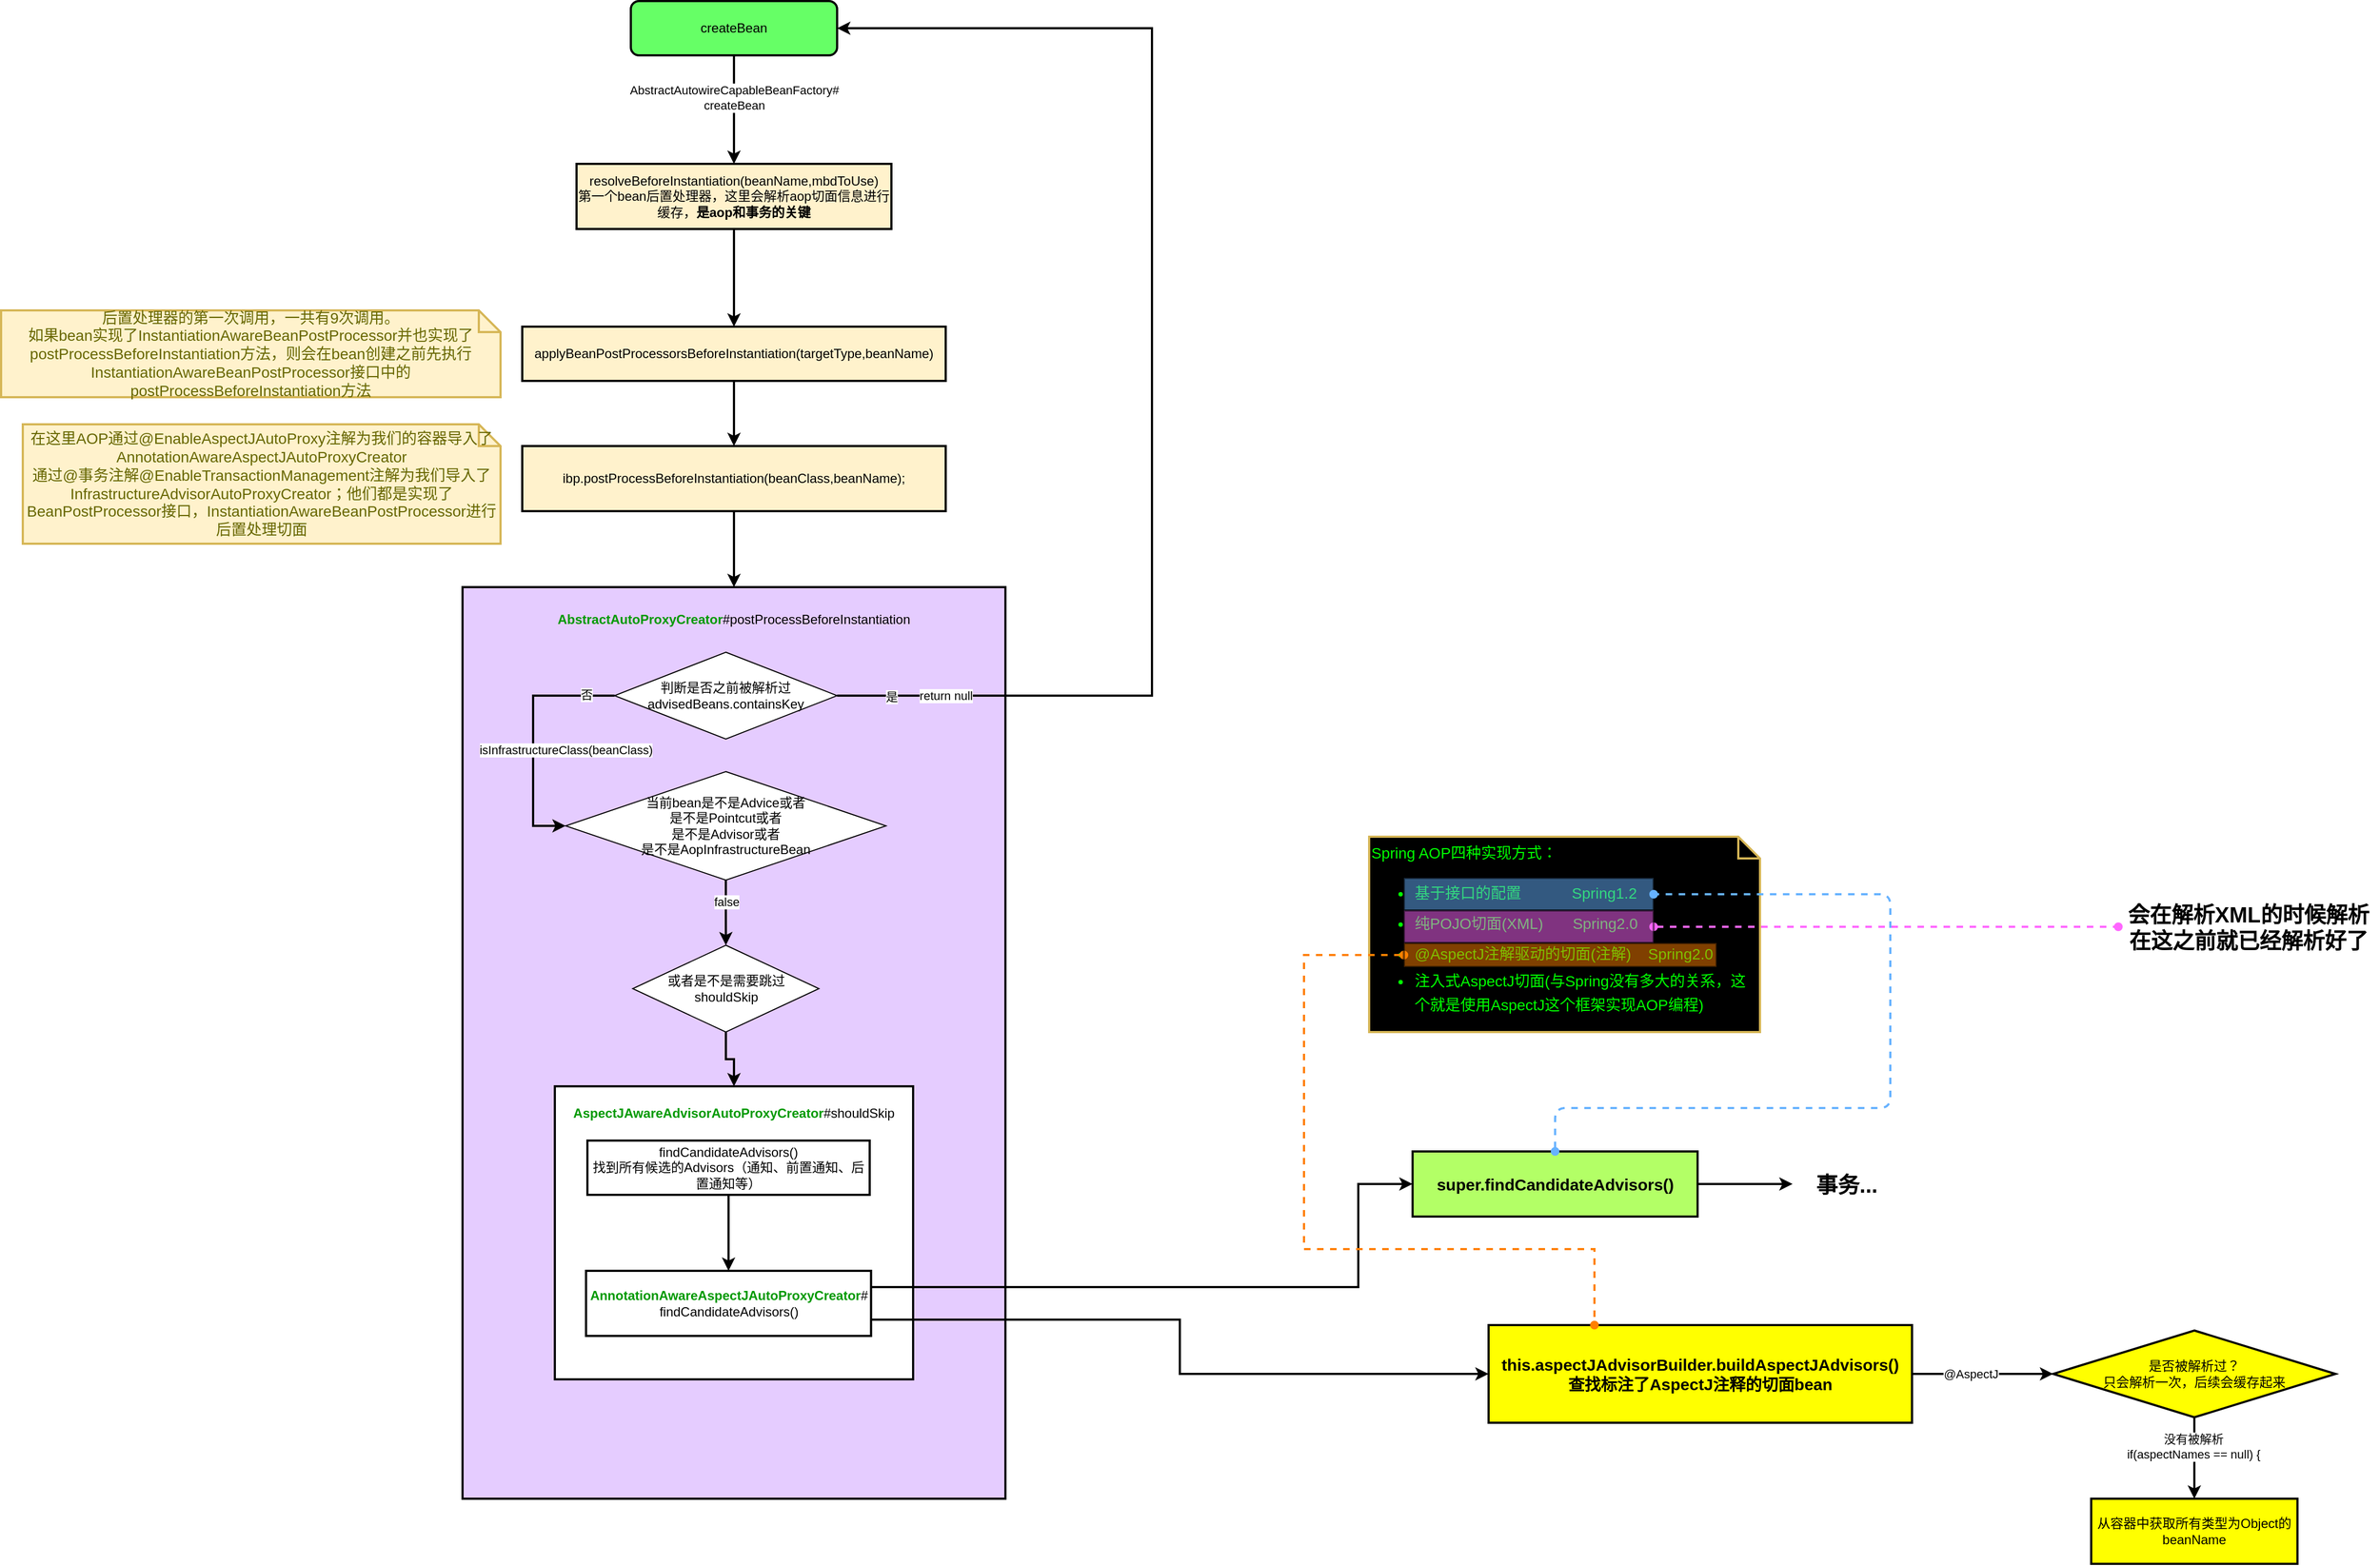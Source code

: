 <mxfile version="15.0.3" type="github" pages="2">
  <diagram id="2z5CUgGZHuWxxsyof4mT" name="第 1 页">
    <mxGraphModel dx="2092" dy="634" grid="1" gridSize="10" guides="1" tooltips="1" connect="1" arrows="1" fold="1" page="1" pageScale="1" pageWidth="827" pageHeight="1169" math="0" shadow="0">
      <root>
        <mxCell id="0" />
        <mxCell id="1" parent="0" />
        <mxCell id="qLPg8TqJx2OJkzEQIvHe-3" value="" style="edgeStyle=orthogonalEdgeStyle;rounded=0;orthogonalLoop=1;jettySize=auto;html=1;strokeWidth=2;entryX=0.5;entryY=0;entryDx=0;entryDy=0;" parent="1" source="qLPg8TqJx2OJkzEQIvHe-1" target="qLPg8TqJx2OJkzEQIvHe-4" edge="1">
          <mxGeometry relative="1" as="geometry">
            <mxPoint x="115" y="200" as="targetPoint" />
          </mxGeometry>
        </mxCell>
        <mxCell id="qLPg8TqJx2OJkzEQIvHe-5" value="AbstractAutowireCapableBeanFactory#&lt;br&gt;createBean" style="edgeLabel;html=1;align=center;verticalAlign=middle;resizable=0;points=[];" parent="qLPg8TqJx2OJkzEQIvHe-3" vertex="1" connectable="0">
          <mxGeometry x="-0.22" relative="1" as="geometry">
            <mxPoint as="offset" />
          </mxGeometry>
        </mxCell>
        <mxCell id="qLPg8TqJx2OJkzEQIvHe-1" value="createBean" style="rounded=1;whiteSpace=wrap;html=1;fillColor=#66FF66;strokeWidth=2;" parent="1" vertex="1">
          <mxGeometry x="20" y="70" width="190" height="50" as="geometry" />
        </mxCell>
        <mxCell id="qLPg8TqJx2OJkzEQIvHe-7" value="" style="edgeStyle=orthogonalEdgeStyle;rounded=0;orthogonalLoop=1;jettySize=auto;html=1;strokeWidth=2;" parent="1" source="qLPg8TqJx2OJkzEQIvHe-4" target="qLPg8TqJx2OJkzEQIvHe-6" edge="1">
          <mxGeometry relative="1" as="geometry" />
        </mxCell>
        <mxCell id="qLPg8TqJx2OJkzEQIvHe-4" value="resolveBeforeInstantiation(beanName,mbdToUse)&lt;br&gt;第一个bean后置处理器，这里会解析aop切面信息进行缓存，&lt;b&gt;是aop和事务的关键&lt;/b&gt;" style="rounded=0;whiteSpace=wrap;html=1;strokeWidth=2;fillColor=#FFF2CC;" parent="1" vertex="1">
          <mxGeometry x="-30" y="220" width="290" height="60" as="geometry" />
        </mxCell>
        <mxCell id="qLPg8TqJx2OJkzEQIvHe-10" value="" style="edgeStyle=orthogonalEdgeStyle;rounded=0;orthogonalLoop=1;jettySize=auto;html=1;strokeWidth=2;" parent="1" source="qLPg8TqJx2OJkzEQIvHe-6" target="qLPg8TqJx2OJkzEQIvHe-9" edge="1">
          <mxGeometry relative="1" as="geometry" />
        </mxCell>
        <mxCell id="qLPg8TqJx2OJkzEQIvHe-6" value="applyBeanPostProcessorsBeforeInstantiation(targetType,beanName)" style="rounded=0;whiteSpace=wrap;html=1;strokeWidth=2;fillColor=#FFF2CC;" parent="1" vertex="1">
          <mxGeometry x="-80" y="370" width="390" height="50" as="geometry" />
        </mxCell>
        <mxCell id="qLPg8TqJx2OJkzEQIvHe-8" value="后置处理器的第一次调用，一共有9次调用。&lt;br&gt;如果bean实现了InstantiationAwareBeanPostProcessor并也实现了postProcessBeforeInstantiation方法，则会在bean创建之前先执行InstantiationAwareBeanPostProcessor接口中的postProcessBeforeInstantiation方法" style="shape=note;strokeWidth=2;fontSize=14;size=20;whiteSpace=wrap;html=1;fillColor=#fff2cc;strokeColor=#d6b656;fontColor=#666600;rounded=0;verticalAlign=middle;" parent="1" vertex="1">
          <mxGeometry x="-560" y="355" width="460" height="80" as="geometry" />
        </mxCell>
        <mxCell id="qLPg8TqJx2OJkzEQIvHe-13" value="" style="edgeStyle=orthogonalEdgeStyle;rounded=0;orthogonalLoop=1;jettySize=auto;html=1;strokeWidth=2;" parent="1" source="qLPg8TqJx2OJkzEQIvHe-9" target="qLPg8TqJx2OJkzEQIvHe-12" edge="1">
          <mxGeometry relative="1" as="geometry" />
        </mxCell>
        <mxCell id="qLPg8TqJx2OJkzEQIvHe-9" value="ibp.postProcessBeforeInstantiation(beanClass,beanName);" style="whiteSpace=wrap;html=1;rounded=0;strokeWidth=2;fillColor=#FFF2CC;" parent="1" vertex="1">
          <mxGeometry x="-80" y="480" width="390" height="60" as="geometry" />
        </mxCell>
        <mxCell id="qLPg8TqJx2OJkzEQIvHe-11" value="在这里AOP通过@EnableAspectJAutoProxy注解为我们的容器导入了AnnotationAwareAspectJAutoProxyCreator&lt;br&gt;通过@事务注解@EnableTransactionManagement注解为我们导入了InfrastructureAdvisorAutoProxyCreator；他们都是实现了BeanPostProcessor接口，InstantiationAwareBeanPostProcessor进行后置处理切面" style="shape=note;strokeWidth=2;fontSize=14;size=20;whiteSpace=wrap;html=1;fillColor=#fff2cc;strokeColor=#d6b656;fontColor=#666600;rounded=0;verticalAlign=middle;" parent="1" vertex="1">
          <mxGeometry x="-540" y="460" width="440" height="110" as="geometry" />
        </mxCell>
        <mxCell id="qLPg8TqJx2OJkzEQIvHe-12" value="" style="whiteSpace=wrap;html=1;rounded=0;strokeWidth=2;fillColor=#E5CCFF;" parent="1" vertex="1">
          <mxGeometry x="-135" y="610" width="500" height="840" as="geometry" />
        </mxCell>
        <mxCell id="iQeJDAp7LOMuk4Yl4cxe-1" value="&lt;b&gt;&lt;font color=&quot;#009900&quot;&gt;AbstractAutoProxyCreator&lt;/font&gt;&lt;/b&gt;#postProcessBeforeInstantiation" style="text;html=1;strokeColor=none;fillColor=none;align=center;verticalAlign=middle;whiteSpace=wrap;rounded=0;" parent="1" vertex="1">
          <mxGeometry x="-70" y="620" width="370" height="40" as="geometry" />
        </mxCell>
        <mxCell id="iQeJDAp7LOMuk4Yl4cxe-3" style="edgeStyle=orthogonalEdgeStyle;rounded=0;orthogonalLoop=1;jettySize=auto;html=1;exitX=1;exitY=0.5;exitDx=0;exitDy=0;entryX=1;entryY=0.5;entryDx=0;entryDy=0;strokeWidth=2;" parent="1" source="iQeJDAp7LOMuk4Yl4cxe-2" target="qLPg8TqJx2OJkzEQIvHe-1" edge="1">
          <mxGeometry relative="1" as="geometry">
            <Array as="points">
              <mxPoint x="500" y="710" />
              <mxPoint x="500" y="95" />
            </Array>
          </mxGeometry>
        </mxCell>
        <mxCell id="iQeJDAp7LOMuk4Yl4cxe-4" value="return null" style="edgeLabel;html=1;align=center;verticalAlign=middle;resizable=0;points=[];" parent="iQeJDAp7LOMuk4Yl4cxe-3" vertex="1" connectable="0">
          <mxGeometry x="-0.831" relative="1" as="geometry">
            <mxPoint x="-1" as="offset" />
          </mxGeometry>
        </mxCell>
        <mxCell id="iQeJDAp7LOMuk4Yl4cxe-5" value="是" style="edgeLabel;html=1;align=center;verticalAlign=middle;resizable=0;points=[];" parent="iQeJDAp7LOMuk4Yl4cxe-3" vertex="1" connectable="0">
          <mxGeometry x="-0.916" y="-1" relative="1" as="geometry">
            <mxPoint as="offset" />
          </mxGeometry>
        </mxCell>
        <mxCell id="iQeJDAp7LOMuk4Yl4cxe-8" style="edgeStyle=orthogonalEdgeStyle;rounded=0;orthogonalLoop=1;jettySize=auto;html=1;exitX=0;exitY=0.5;exitDx=0;exitDy=0;entryX=0;entryY=0.5;entryDx=0;entryDy=0;strokeWidth=2;" parent="1" source="iQeJDAp7LOMuk4Yl4cxe-2" target="iQeJDAp7LOMuk4Yl4cxe-6" edge="1">
          <mxGeometry relative="1" as="geometry">
            <Array as="points">
              <mxPoint x="-70" y="710" />
              <mxPoint x="-70" y="830" />
            </Array>
          </mxGeometry>
        </mxCell>
        <mxCell id="iQeJDAp7LOMuk4Yl4cxe-9" value="否" style="edgeLabel;html=1;align=center;verticalAlign=middle;resizable=0;points=[];" parent="iQeJDAp7LOMuk4Yl4cxe-8" vertex="1" connectable="0">
          <mxGeometry x="-0.769" y="-1" relative="1" as="geometry">
            <mxPoint as="offset" />
          </mxGeometry>
        </mxCell>
        <mxCell id="iQeJDAp7LOMuk4Yl4cxe-10" value="isInfrastructureClass(beanClass)" style="edgeLabel;html=1;align=center;verticalAlign=middle;resizable=0;points=[];" parent="iQeJDAp7LOMuk4Yl4cxe-8" vertex="1" connectable="0">
          <mxGeometry x="0.084" y="-2" relative="1" as="geometry">
            <mxPoint x="32" y="3" as="offset" />
          </mxGeometry>
        </mxCell>
        <mxCell id="iQeJDAp7LOMuk4Yl4cxe-2" value="判断是否之前被解析过&lt;br&gt;advisedBeans.containsKey" style="rhombus;whiteSpace=wrap;html=1;" parent="1" vertex="1">
          <mxGeometry x="5" y="670" width="205" height="80" as="geometry" />
        </mxCell>
        <mxCell id="iQeJDAp7LOMuk4Yl4cxe-12" value="" style="edgeStyle=orthogonalEdgeStyle;rounded=0;orthogonalLoop=1;jettySize=auto;html=1;strokeWidth=2;" parent="1" source="iQeJDAp7LOMuk4Yl4cxe-6" target="iQeJDAp7LOMuk4Yl4cxe-7" edge="1">
          <mxGeometry relative="1" as="geometry" />
        </mxCell>
        <mxCell id="iQeJDAp7LOMuk4Yl4cxe-13" value="false" style="edgeLabel;html=1;align=center;verticalAlign=middle;resizable=0;points=[];" parent="iQeJDAp7LOMuk4Yl4cxe-12" vertex="1" connectable="0">
          <mxGeometry x="-0.339" relative="1" as="geometry">
            <mxPoint as="offset" />
          </mxGeometry>
        </mxCell>
        <mxCell id="iQeJDAp7LOMuk4Yl4cxe-6" value="当前bean是不是Advice或者&lt;br&gt;是不是Pointcut或者&lt;br&gt;是不是Advisor或者&lt;br&gt;是不是AopInfrastructureBean&lt;br&gt;" style="rhombus;whiteSpace=wrap;html=1;" parent="1" vertex="1">
          <mxGeometry x="-40" y="780" width="295" height="100" as="geometry" />
        </mxCell>
        <mxCell id="iQeJDAp7LOMuk4Yl4cxe-7" value="&lt;span&gt;或者是不是需要跳过&lt;br&gt;shouldSkip&lt;br&gt;&lt;/span&gt;" style="rhombus;whiteSpace=wrap;html=1;" parent="1" vertex="1">
          <mxGeometry x="21.75" y="940" width="171.5" height="80" as="geometry" />
        </mxCell>
        <mxCell id="iQeJDAp7LOMuk4Yl4cxe-14" value="" style="rounded=0;whiteSpace=wrap;html=1;strokeWidth=2;" parent="1" vertex="1">
          <mxGeometry x="-50" y="1070" width="330" height="270" as="geometry" />
        </mxCell>
        <mxCell id="iQeJDAp7LOMuk4Yl4cxe-15" value="&lt;font color=&quot;#009900&quot;&gt;&lt;b&gt;AspectJAwareAdvisorAutoProxyCreator&lt;/b&gt;&lt;/font&gt;#shouldSkip" style="text;html=1;strokeColor=none;fillColor=none;align=center;verticalAlign=middle;whiteSpace=wrap;rounded=0;" parent="1" vertex="1">
          <mxGeometry x="-30" y="1080" width="290" height="30" as="geometry" />
        </mxCell>
        <mxCell id="iQeJDAp7LOMuk4Yl4cxe-20" value="" style="edgeStyle=orthogonalEdgeStyle;rounded=0;orthogonalLoop=1;jettySize=auto;html=1;strokeWidth=2;entryX=0.5;entryY=0;entryDx=0;entryDy=0;" parent="1" source="iQeJDAp7LOMuk4Yl4cxe-16" target="iQeJDAp7LOMuk4Yl4cxe-22" edge="1">
          <mxGeometry relative="1" as="geometry">
            <mxPoint x="110" y="1220" as="targetPoint" />
          </mxGeometry>
        </mxCell>
        <mxCell id="iQeJDAp7LOMuk4Yl4cxe-16" value="findCandidateAdvisors()&lt;br&gt;找到所有候选的Advisors（通知、前置通知、后置通知等）" style="rounded=0;whiteSpace=wrap;html=1;strokeWidth=2;" parent="1" vertex="1">
          <mxGeometry x="-20" y="1120" width="260" height="50" as="geometry" />
        </mxCell>
        <mxCell id="iQeJDAp7LOMuk4Yl4cxe-24" value="" style="edgeStyle=orthogonalEdgeStyle;rounded=0;orthogonalLoop=1;jettySize=auto;html=1;strokeWidth=2;exitX=1;exitY=0.25;exitDx=0;exitDy=0;entryX=0;entryY=0.5;entryDx=0;entryDy=0;" parent="1" source="iQeJDAp7LOMuk4Yl4cxe-22" target="iQeJDAp7LOMuk4Yl4cxe-23" edge="1">
          <mxGeometry relative="1" as="geometry">
            <Array as="points">
              <mxPoint x="690" y="1255" />
              <mxPoint x="690" y="1160" />
            </Array>
          </mxGeometry>
        </mxCell>
        <mxCell id="AeU2hq5m6KdZr8ENlgC_-12" style="edgeStyle=orthogonalEdgeStyle;rounded=0;orthogonalLoop=1;jettySize=auto;html=1;exitX=1;exitY=0.75;exitDx=0;exitDy=0;startArrow=none;startFill=0;endArrow=classic;endFill=1;strokeWidth=2;" edge="1" parent="1" source="iQeJDAp7LOMuk4Yl4cxe-22" target="iQeJDAp7LOMuk4Yl4cxe-31">
          <mxGeometry relative="1" as="geometry" />
        </mxCell>
        <mxCell id="iQeJDAp7LOMuk4Yl4cxe-22" value="&lt;b&gt;&lt;font color=&quot;#009900&quot;&gt;AnnotationAwareAspectJAutoProxyCreator&lt;/font&gt;&lt;/b&gt;#&lt;br&gt;findCandidateAdvisors()" style="rounded=0;whiteSpace=wrap;html=1;strokeWidth=2;" parent="1" vertex="1">
          <mxGeometry x="-21.25" y="1240" width="262.5" height="60" as="geometry" />
        </mxCell>
        <mxCell id="iQeJDAp7LOMuk4Yl4cxe-26" value="" style="edgeStyle=orthogonalEdgeStyle;rounded=0;orthogonalLoop=1;jettySize=auto;html=1;strokeWidth=2;entryX=0;entryY=0.5;entryDx=0;entryDy=0;" parent="1" source="iQeJDAp7LOMuk4Yl4cxe-23" target="iQeJDAp7LOMuk4Yl4cxe-27" edge="1">
          <mxGeometry relative="1" as="geometry">
            <mxPoint x="676.25" y="1220" as="targetPoint" />
          </mxGeometry>
        </mxCell>
        <mxCell id="iQeJDAp7LOMuk4Yl4cxe-23" value="&lt;b&gt;&lt;font style=&quot;font-size: 15px&quot;&gt;super.findCandidateAdvisors()&lt;/font&gt;&lt;/b&gt;" style="rounded=0;whiteSpace=wrap;html=1;strokeWidth=2;fillColor=#B3FF66;" parent="1" vertex="1">
          <mxGeometry x="740" y="1130" width="262.5" height="60" as="geometry" />
        </mxCell>
        <mxCell id="iQeJDAp7LOMuk4Yl4cxe-30" value="" style="group" parent="1" vertex="1" connectable="0">
          <mxGeometry x="1090" y="1140" width="100" height="40" as="geometry" />
        </mxCell>
        <mxCell id="iQeJDAp7LOMuk4Yl4cxe-27" value="&lt;font style=&quot;font-size: 20px&quot;&gt;&lt;b&gt;事务...&lt;/b&gt;&lt;/font&gt;" style="text;html=1;strokeColor=none;fillColor=none;align=center;verticalAlign=middle;whiteSpace=wrap;rounded=0;" parent="iQeJDAp7LOMuk4Yl4cxe-30" vertex="1">
          <mxGeometry width="100" height="40" as="geometry" />
        </mxCell>
        <UserObject label="" link="https://viewer.diagrams.net/?highlight=0000ff&amp;edit=_blank&amp;layers=1&amp;nav=1&amp;title=AOP%E6%BA%90%E7%A0%81%E8%A7%A3%E6%9E%90.drawio#R7R1Zc5tI%2BrfsA1VOqqLiPh5Bx6y3EidjO5uZvLgQIIkZRGsB%2Bciv3764G4QOJFkjx%2BVA01z93SecNFy%2B%2FhbZq8UX4HoBJ%2FLuKyeNOFEUZF2H%2F6GRNzKiySoZmEe%2BSyflAw%2F%2BL48O8nR07bteXJqYABAk%2Fqo86IAw9JykNGZHEXgpT5uBoHzXlT33agMPjh3UR3%2F4brIgo7qo5eP%2F9vz5Ir2zoBrkyNJOJ9M3iRe2C14KQ9KYk4YRAAnZWr4OvQAtXrouz7rz4%2Fvz%2Bqfxa%2FYw%2FXk7vnt5cz%2BRi022OSV7hcgLk50v7f%2F%2BsnY%2B%2F%2FDD1cPP6dPTj%2F%2BAn6%2BfRPpqyVu6Xp4Ll4%2FugihZgDkI7WCcj1oRWIeuh67Kw718zmcAVnBQgIN%2FeUnyRnHBXicADi2SZUCPeq9%2B8kdh%2B090qYFC90av9Mp45y3dCZPo7Y98Itr9s3gsPw3vpefFSQT%2BziAPYWaRN0avWUGQDatL58VgHTley5JSbEnsaO4lLfOEDIUg7Xlg6cHHhudFXmAn%2FnP54WxKBPNsXg5ouEFhvQXc6UM%2B28Ga3iler7xoMPNDd2iHru%2FaiWe6z34MovjmQw1LyjjwsvAT72Fl43V5gXykDO%2BZHwRDEIAInyuZxlAeWy2wefaixHvdATr11UyvwtMXpkxMTPdfcpaQjS0K7EDlewKAXAPAKSjx%2BNSRioBN1CGdkjqUOnDGKmeJnCmgDWPI6QY31jkTjlh4Q%2BNMCR8acwZEGTWA72ZNI7g1R1v%2B7MYmxHRnL6E0hPIDXhZdmQ%2FXQfABDWgWEwM%2B21MokUtQswN%2FHsJtB4LEg0RlIYLxocgz6YGl77oEQbzY%2F2VP8fUQiqyAHyZ4tRSLU0ZtFEflMT05l4JFTGjG7EZK%2FMQPRKpAdIYlvdg39PCFKWA2iyEOVYGd3XN3%2BAtM%2BBsQzhNurCAIm2ob%2FOGINeF0jRtPOGvIGZM6RtA5BsQjA83Uh%2BjK%2BoQzTW4s47NM1pXhIZ3TeTRiDjE%2B4luQ0%2BEEfcyNNc6yOHOEJ8NbjNAhuAufH90C3pfHc%2BAtpMIhfGVzVGf1C7CcruPNbL7OTJoYf19sXpLLbF5isXmFweaNvti8KJ0Fn%2FdC10S6NGIagR3HvkMGJ35wOlEgdVWUlFPKAgYAEalYmNIg8Yw5y8C0Z3BmgYog6cIJlkap2lARxUKpQUiXShBIhAK6FDp9zOkWPd0yqeaFZkA2oMtTzw6R5NhPDzsHAhUHSolEZZ1BorJyRE1MZVAo4daryCuttvq%2FNcBc3Hb%2BnuOV%2F%2BSQxTORABclcYr%2BYeluYRFaPGgbU81Rs4MzECafZvbSD97SKaq9RBCjd4EUPY1sP0TawhKEoHq8fKUYkz66jjHQV0n%2BsJnAoS8Vr%2ByQ%2BVblp1VFQ1OUyj3IOWiGn0AlxGHdZfLxI0Pa0RF4mNz%2FuM%2FEf0TQsJ2F51LKsihBxUd9sq6gdyDr9KFmB7VD76UO99oL5soJ5Bcy5kMqkvumwtIBVKQDGAJlY1CLSLnMSaGUsryLgAfk%2BQoGQ5HDQ%2BVshEagSkc0sNKin4hY%2BloCkT8pNn089gP0hkqZLaAgrYHgFNL8hwVbgCgdeA5EMUOhignUKdAhrFmcEhhIe7kMYKQ0i9grpGIVrziPrbgMTpC9mug3N%2FBS8FzZ68HYK2WmdftYQca0ZeYC8Mpe%2B2GvLJ8G%2B5EeksgP59TjBBX4uiMsf5uOj%2B04mi6J9edKFn6TRjfY8haGrqm2Xb9Fn2pk02ttxlo4jK2VdLRiJkIzDo1vsA%2F7svq01MZLve%2Bpu6Vg88ks77uQBhEPbvRpHdwyuc8EwHlwfVw7XmBbW%2BA22NX7Rbi4YnwrD3c1RLhyNw6fwfD0%2FnuVjREFiLP8cOnYrq5hinBqxQ8oV50H5DXpWcWYafVCRuVCVYQk61C70MEc0fU4XQ1PkSdi1Ui6Xdz4ByDpbGEKAFZZEBZ7I2n96sf5R%2FhxLkJ%2FI85ga1yIyNTdwwoK6%2BhKGnI67epflAFxDg6vy7GKM3OMuBi1q811dWlt8I6OsVM0Y4LNLun2EJs5oc5VGmLL3F4avgVxjcHrqFfWeUDBNcaBBZKtIFVBVVr9zP2dJSlghyXaaAE5gRmBq0lzbiwJwz51%2BJxUD5H5cYgU6sfIDmPbSXwQfrFDe%2B4tkUp9VZp6ZBwmRiQaX1Fy8mb7wienVpq%2BReD1jYkmQxDO%2FPk6stEwJw4vA0AZdWfBipoTHKU7KTQSZo0Qx8i5RMbZ63MyQE%2Bon%2F2qY7w7HeOF%2BgHQlCnK49%2BB8yKP602IUmGkUQthfU%2F8IB483pt3D%2Bbw8fbr3ZM5%2Bu%2Ftw9f7J2ts3j3dmV%2FGH46JQvu%2F%2BhUzNmDGPQi8G4QeI2%2Fmhz7CisH918%2Fjp9u7yb358Hj%2Fffj4%2Ff4K9q3BvlpPCc9DizuB9AaiokwzkyTyp%2BvEe8BO1UzZ5ZPCHDJ486Hw4FcFqQ%2B%2FBtSfSVia5gJn0WisZiMbqaCuV8x2Rs5iLZzallOMHVdEk6cCvXAvOGKQ5%2BGRDk9voafpz5OTIsEl54Zled1XhenEgXBm5LvAVInSsvHBt3Ew4ntNQPT4tvJuQydYu344N0PHi%2BENmxD8hvVGfO33vUTsp%2FkKHwZXGsP0yIxrwkfKXLZ9qaZ74TR%2BcsMkWntka2YHsddw%2Fw%2BHesmNjON4uQgtMdPW0PORI5PG5iDuAfP4QxB62aRCcv9wyMOfXpY2vYxUDgoLjNx%2Bg7XyfS28wCjkuqZ5cAeszdFPmeahVLIzFFFOq0u2TfSo5jMwLtV3qod4oPyFaD69kSXMxJFMKG1%2ByBScygm46wGdJuj5KYKh5%2Bc0K2%2BQvUgy15LrkE6oKFjVZAd6MPBD79OiYDvj%2Bm2FJXHfixLSZGE0qq9SPVfyPclveGEHZX3SLgxk7xGXK6KBAFU1fwMxdtNwjFLmz5UJWUlz9%2BLnBYj8XxDN7L7zGw1FKjEPjVF2KvFynQ%2FKvQm%2Bd1x2WhK%2Ffcs5vaOcI9z5VDWoAqNbBA2O8oVgWIfi7jwQSwJmVqGQXOMMi7PkQog3q3NtuWDNZ8TCs3fXxEBo6D%2BRdzGQ4M9%2BWkz%2FfQzkd8wG%2BqZ8QelI%2BvJpSb%2Fei2QGIhIBQ%2BqSWdMS%2BHq3nnhhr9DmehlMIhw72yS%2ByzBHyhqFriDS%2FYJlyfPUstxYYD7BP3B8Htmu75WuMsM%2FbYwgFaeChm6WCVKps1G7g2wXKzaGqtZlO7N2IStsPzxKsDKd3wlV79rGq3duoHZVBIw9uQHb%2FpQr9qfOV7Cnb%2BuT0QUBRWYEGiCCMl5vaGFRalAR1zBxT89WIzPoi%2BDlSqswjVHZIKgMgpf6onexixfrTOm9d7o1OtKt2OC6PI4UTyHG7Ch1EQqz2E5V%2FEDQ5f3UZUqPn6pu%2Bv7UZ1E5CZ1Rp3LqOd7KqSxs7VR%2BzzTd0GpuOwyDC2C%2FFSZQamkU1ZJQERCGUkS%2BjfN16v3OkZU8wWFRl1HgmnWuuwyG09AVLLfQoeQ%2B%2F06DjNggIzGn3nyQNAHJMn30QqvBqgK2Xf%2B%2Bney6zbZbf%2BpauZ%2BYpjHUtbYY1OFlPZvAzlJq7GPBbSlq%2BpYaKeM4ktSosXnBYLP5TRbcvuLH4M9R%2FDBcFBem7zY0OMjFjyryemnlU1Q%2BX2kkXf3F%2B%2FMX6aT%2B4vQxKwqFNaLhG%2BS%2FGeHSY4ZSoSJ9w5QK5Ts4pGTg0ivLwonAjR2N%2FXi4jtBiB2%2B34TDycGUTq3X8Resjkl7tcKqzNBKD0eFU600jYTWbJ%2BBDnnyOlUxQyc%2BA6%2FLKSi5WUDa4hQu1DBSEHAwGhTQCcvX2PIJGgNM8NkZqW3fJwMKwMnvqCw%2BEqtiV61igM9TS3nLhxA5ZiMfPhSvmtO2cGbdRIvUtGzp7LKQGpDlOvpzGGwOj8FNWTzRDHMjFw%2BXLd82kE3it6h%2FROynCB1NiWBKQxCt42htf10s99i1oQEtZ79zbcBbZEL%2FXTrKO0nImEyopuJgXCzZU3iSxJOAYMiAf6pKFPK8LUXcbwl6Ze1cSJLEE9j2V3VSPVuSyDi1W0LJHZZgVdrk2lJpOpwoCAqMC8yvEuMh3vTpl9Ft3sYpAArEayilUZQkCTHUHqguazRxVdev3bKB1dj0N7YAJn46GSbMPvrTU2fyD23xlv5dTmdnSxqZuh9Uaf51XL%2BHL6VxVaV1DymQNnNhQ%2BKwOHLHSFiPGtWnYAQmitOIZMHCTH0PEuaUG%2BuzWmH4W5djcoPrUm7sLnDcv7V6qevTH61M%2FiDyoybeoBDcHus%2Bxa1mb3udf%2BMKHqtBFH6hrBREh9bTOp7J7UXXCAweVk0DNu8wIbkpq3YYF6VJZfYEl1gNo8jetGjqGu7eQUjP6YcQKs93xSbfkSC0svf966s1cWRsVjuxfpNWf87NSCcyKyqss96fQ22e%2BJMZHPa%2BxrWLIqov%2Fct%2FY%2BX4gFGsgtNMP5WXuPLKh07IonRHDKlrqOclR%2FsQIWG2ds9wXWVVzXYyuuS79ERW7MA05VFVW8JCq%2BBgC2xWwZSHMps%2BUng2UJFWrRABzl3jxI4ciIwTYH6CuXzk8vNvsQlxTzK5fmA5PaRteVNPk2ufYWtxLqNmxlra1zhjkyeFBJS2i012aXsUD23Xfq6HdatHQWsz32kGKbdxcYreoQxgyAs%2FI42DWf%2FaWzSOd5berSokcG82ocy0D7WwIyQ3lZEdK5BC0siFgGLs2PhJksYrhRy49TQnqXbVH24WXSLWVVuq8RGB5RWS5J14in2WDtF15CbdV2ljvvETuyEuk034rT61gZe2ji51ZiSJU7N6aN69vVlJ3EGWxn1x%2F7Y%2B3dO1w0ReLkcUKAERGJ6pMpTlKJyqZ5XioQOAkXzAUKnX%2BDL1OYq1Ub209ZJYvjWTkk2bdFv5UEjYNiWuMFv5J%2BKMbpvn1G%2BuDyOSoVfhCCjQlFWzvazgpsq5zp%2B1iQpB4bJwv9IOR0QyyLXYgoHqivug4LHnsqlNVUblasxkV%2FmA5Xabb%2FRL9W1C3lS8fCkO%2Bx170dfoXRHN4XkCSQ3NSCfzwb7K%2FSJJVjI0uaIBPXl5eBqsIOF4cg3DggCUce%2FaRR2KCTxEnykwwFN2WFFWRplNt5oqyy9u2S67bjo7F%2BlqKvwwc8Zc2EqBFEFdBkaDQSGNjvylIEvjktCWglTkdWXwT38yMV2idCNjtdGfmvyJcsOjzjMor5bihOPAd9GkQiDMRXSvXTqDlP0HjUCxMwGzmO1669%2B3uN%2FhX1uGfW5SRG3rJE1rVJ14crFBjw5P2SDo8Vqf9jlRpYBiqokHDQEd%2Fy60NJX4gK3WRog4ktfSvThVNc7agErhbIJR0KAIgKaoRkOUsvgAXkdD4%2Fw%3D%3D" id="iQeJDAp7LOMuk4Yl4cxe-28">
          <mxCell style="shape=image;html=1;verticalAlign=top;verticalLabelPosition=bottom;labelBackgroundColor=#ffffff;imageAspect=0;aspect=fixed;image=https://cdn2.iconfinder.com/data/icons/officeicons/PNG/48/Internet_link_02.png;rounded=0;fontSize=12;fontColor=#000000;strokeWidth=2;fillColor=#FFFFFF;gradientColor=#ffffff;" parent="iQeJDAp7LOMuk4Yl4cxe-30" vertex="1">
            <mxGeometry x="82" y="11" width="18" height="18" as="geometry" />
          </mxCell>
        </UserObject>
        <mxCell id="AeU2hq5m6KdZr8ENlgC_-14" value="" style="edgeStyle=orthogonalEdgeStyle;rounded=0;orthogonalLoop=1;jettySize=auto;html=1;startArrow=none;startFill=0;endArrow=classic;endFill=1;strokeColor=#000000;strokeWidth=2;" edge="1" parent="1" source="iQeJDAp7LOMuk4Yl4cxe-31" target="AeU2hq5m6KdZr8ENlgC_-13">
          <mxGeometry relative="1" as="geometry" />
        </mxCell>
        <mxCell id="AeU2hq5m6KdZr8ENlgC_-15" value="@AspectJ" style="edgeLabel;html=1;align=center;verticalAlign=middle;resizable=0;points=[];" vertex="1" connectable="0" parent="AeU2hq5m6KdZr8ENlgC_-14">
          <mxGeometry x="-0.289" y="1" relative="1" as="geometry">
            <mxPoint x="8" y="1" as="offset" />
          </mxGeometry>
        </mxCell>
        <mxCell id="iQeJDAp7LOMuk4Yl4cxe-31" value="&lt;font style=&quot;font-size: 15px&quot;&gt;&lt;b&gt;this.aspectJAdvisorBuilder.buildAspectJAdvisors()&lt;br&gt;查找标注了AspectJ注释的切面bean&lt;/b&gt;&lt;/font&gt;" style="rounded=0;whiteSpace=wrap;html=1;strokeWidth=2;fillColor=#FFFF00;" parent="1" vertex="1">
          <mxGeometry x="810" y="1290" width="390" height="90" as="geometry" />
        </mxCell>
        <mxCell id="AeU2hq5m6KdZr8ENlgC_-1" value="" style="edgeStyle=orthogonalEdgeStyle;rounded=0;orthogonalLoop=1;jettySize=auto;html=1;endArrow=classic;endFill=1;strokeWidth=2;entryX=0.5;entryY=0;entryDx=0;entryDy=0;" edge="1" parent="1" source="iQeJDAp7LOMuk4Yl4cxe-7" target="iQeJDAp7LOMuk4Yl4cxe-14">
          <mxGeometry relative="1" as="geometry">
            <mxPoint x="110" y="1070" as="targetPoint" />
          </mxGeometry>
        </mxCell>
        <mxCell id="AeU2hq5m6KdZr8ENlgC_-3" value="&lt;font color=&quot;#00ff00&quot;&gt;Spring AOP四种实现方式：&lt;br&gt;&lt;ul style=&quot;line-height: 200%&quot;&gt;&lt;li&gt;&lt;font color=&quot;#00ff00&quot;&gt;基于接口的配置&amp;nbsp; &amp;nbsp; &amp;nbsp; &amp;nbsp; &amp;nbsp; &amp;nbsp; Spring1.2&lt;/font&gt;&lt;/li&gt;&lt;li&gt;纯POJO切面(XML)&amp;nbsp; &amp;nbsp; &amp;nbsp; &amp;nbsp;Spring2.0&lt;/li&gt;&lt;li&gt;@AspectJ注解驱动的切面(注解)&amp;nbsp; &amp;nbsp; Spring2.0&lt;/li&gt;&lt;li style=&quot;line-height: 160%&quot;&gt;注入式AspectJ切面(与Spring没有多大的关系，这个就是使用AspectJ这个框架实现AOP编程)&lt;/li&gt;&lt;/ul&gt;&lt;/font&gt;" style="shape=note;strokeWidth=2;fontSize=14;size=20;whiteSpace=wrap;html=1;strokeColor=#d6b656;fontColor=#666600;rounded=0;verticalAlign=top;fillColor=#000000;align=left;" vertex="1" parent="1">
          <mxGeometry x="700" y="840" width="360" height="180" as="geometry" />
        </mxCell>
        <mxCell id="AeU2hq5m6KdZr8ENlgC_-4" value="" style="rounded=0;whiteSpace=wrap;html=1;strokeColor=#000000;strokeWidth=2;verticalAlign=top;opacity=50;fillColor=#66B2FF;" vertex="1" parent="1">
          <mxGeometry x="732" y="878" width="230" height="30" as="geometry" />
        </mxCell>
        <mxCell id="AeU2hq5m6KdZr8ENlgC_-5" value="" style="endArrow=oval;dashed=1;html=1;strokeWidth=2;edgeStyle=orthogonalEdgeStyle;strokeColor=#66B2FF;endFill=1;exitX=0.5;exitY=0;exitDx=0;exitDy=0;entryX=1;entryY=0.5;entryDx=0;entryDy=0;startArrow=oval;startFill=1;" edge="1" parent="1" source="iQeJDAp7LOMuk4Yl4cxe-23" target="AeU2hq5m6KdZr8ENlgC_-4">
          <mxGeometry width="50" height="50" relative="1" as="geometry">
            <mxPoint x="1180" y="800" as="sourcePoint" />
            <mxPoint x="1330" y="1110" as="targetPoint" />
            <Array as="points">
              <mxPoint x="871" y="1090" />
              <mxPoint x="1180" y="1090" />
              <mxPoint x="1180" y="893" />
            </Array>
          </mxGeometry>
        </mxCell>
        <mxCell id="AeU2hq5m6KdZr8ENlgC_-8" style="edgeStyle=orthogonalEdgeStyle;rounded=0;orthogonalLoop=1;jettySize=auto;html=1;exitX=1;exitY=0.5;exitDx=0;exitDy=0;entryX=0;entryY=0.5;entryDx=0;entryDy=0;startArrow=oval;startFill=1;endArrow=oval;endFill=1;strokeWidth=2;strokeColor=#FF66FF;dashed=1;" edge="1" parent="1" source="AeU2hq5m6KdZr8ENlgC_-6" target="AeU2hq5m6KdZr8ENlgC_-7">
          <mxGeometry relative="1" as="geometry" />
        </mxCell>
        <mxCell id="AeU2hq5m6KdZr8ENlgC_-6" value="" style="rounded=0;whiteSpace=wrap;html=1;strokeColor=#000000;strokeWidth=2;verticalAlign=top;opacity=50;fillColor=#FF66FF;" vertex="1" parent="1">
          <mxGeometry x="732" y="908" width="230" height="30" as="geometry" />
        </mxCell>
        <mxCell id="AeU2hq5m6KdZr8ENlgC_-7" value="&lt;font style=&quot;font-size: 20px&quot;&gt;&lt;b&gt;会在解析XML的时候解析&lt;br&gt;在这之前就已经解析好了&lt;/b&gt;&lt;/font&gt;" style="text;html=1;strokeColor=none;fillColor=none;align=center;verticalAlign=middle;whiteSpace=wrap;rounded=0;opacity=50;" vertex="1" parent="1">
          <mxGeometry x="1390" y="898" width="240" height="50" as="geometry" />
        </mxCell>
        <mxCell id="AeU2hq5m6KdZr8ENlgC_-11" value="" style="edgeStyle=orthogonalEdgeStyle;rounded=0;orthogonalLoop=1;jettySize=auto;html=1;dashed=1;startArrow=oval;startFill=1;endArrow=oval;endFill=1;strokeWidth=2;strokeColor=#FF8000;entryX=0.25;entryY=0;entryDx=0;entryDy=0;" edge="1" parent="1" source="AeU2hq5m6KdZr8ENlgC_-9" target="iQeJDAp7LOMuk4Yl4cxe-31">
          <mxGeometry relative="1" as="geometry">
            <mxPoint x="830" y="1270" as="targetPoint" />
            <Array as="points">
              <mxPoint x="640" y="949" />
              <mxPoint x="640" y="1220" />
              <mxPoint x="908" y="1220" />
            </Array>
          </mxGeometry>
        </mxCell>
        <mxCell id="AeU2hq5m6KdZr8ENlgC_-9" value="" style="rounded=0;whiteSpace=wrap;html=1;strokeColor=#000000;strokeWidth=2;verticalAlign=top;opacity=50;fillColor=#FF8000;" vertex="1" parent="1">
          <mxGeometry x="732" y="938" width="288" height="22" as="geometry" />
        </mxCell>
        <mxCell id="AeU2hq5m6KdZr8ENlgC_-17" value="" style="edgeStyle=orthogonalEdgeStyle;rounded=0;orthogonalLoop=1;jettySize=auto;html=1;startArrow=none;startFill=0;endArrow=classic;endFill=1;strokeColor=#000000;strokeWidth=2;entryX=0.5;entryY=0;entryDx=0;entryDy=0;" edge="1" parent="1" source="AeU2hq5m6KdZr8ENlgC_-13" target="AeU2hq5m6KdZr8ENlgC_-19">
          <mxGeometry relative="1" as="geometry">
            <mxPoint x="1460" y="1455.0" as="targetPoint" />
          </mxGeometry>
        </mxCell>
        <mxCell id="AeU2hq5m6KdZr8ENlgC_-18" value="没有被解析&lt;br&gt;if(aspectNames == null) {" style="edgeLabel;html=1;align=center;verticalAlign=middle;resizable=0;points=[];" vertex="1" connectable="0" parent="AeU2hq5m6KdZr8ENlgC_-17">
          <mxGeometry x="-0.283" y="-1" relative="1" as="geometry">
            <mxPoint as="offset" />
          </mxGeometry>
        </mxCell>
        <mxCell id="AeU2hq5m6KdZr8ENlgC_-13" value="是否被解析过？&lt;br&gt;只会解析一次，后续会缓存起来" style="rhombus;whiteSpace=wrap;html=1;rounded=0;strokeWidth=2;fillColor=#FFFF00;" vertex="1" parent="1">
          <mxGeometry x="1330" y="1295" width="260" height="80" as="geometry" />
        </mxCell>
        <mxCell id="AeU2hq5m6KdZr8ENlgC_-19" value="从容器中获取所有类型为Object的beanName" style="whiteSpace=wrap;html=1;strokeColor=#000000;strokeWidth=2;verticalAlign=middle;fillColor=#FFFF00;" vertex="1" parent="1">
          <mxGeometry x="1365" y="1450" width="190" height="60" as="geometry" />
        </mxCell>
      </root>
    </mxGraphModel>
  </diagram>
  <diagram id="0Uptjd44pe4Rfi0elNdB" name="事务-解析advisor">
    <mxGraphModel dx="1488" dy="746" grid="1" gridSize="10" guides="1" tooltips="1" connect="1" arrows="1" fold="1" page="1" pageScale="1" pageWidth="827" pageHeight="1169" math="0" shadow="0">
      <root>
        <mxCell id="v8cWUvuZ9zfSbZIENwyd-0" />
        <mxCell id="v8cWUvuZ9zfSbZIENwyd-1" parent="v8cWUvuZ9zfSbZIENwyd-0" />
        <mxCell id="iQwucLWinpSZb__WJoZx-2" style="edgeStyle=orthogonalEdgeStyle;rounded=0;orthogonalLoop=1;jettySize=auto;html=1;exitX=1;exitY=0.5;exitDx=0;exitDy=0;entryX=0.5;entryY=0;entryDx=0;entryDy=0;strokeWidth=2;" edge="1" parent="v8cWUvuZ9zfSbZIENwyd-1" source="iQwucLWinpSZb__WJoZx-0" target="iQwucLWinpSZb__WJoZx-1">
          <mxGeometry relative="1" as="geometry" />
        </mxCell>
        <mxCell id="iQwucLWinpSZb__WJoZx-0" value="super.findCandidateAdvisors()" style="rounded=0;whiteSpace=wrap;html=1;fillColor=#A9C4EB;strokeWidth=2;" vertex="1" parent="v8cWUvuZ9zfSbZIENwyd-1">
          <mxGeometry x="100" y="200" width="200" height="60" as="geometry" />
        </mxCell>
        <mxCell id="iQwucLWinpSZb__WJoZx-4" value="" style="edgeStyle=orthogonalEdgeStyle;rounded=0;orthogonalLoop=1;jettySize=auto;html=1;strokeWidth=2;" edge="1" parent="v8cWUvuZ9zfSbZIENwyd-1" source="iQwucLWinpSZb__WJoZx-1" target="iQwucLWinpSZb__WJoZx-3">
          <mxGeometry relative="1" as="geometry" />
        </mxCell>
        <mxCell id="iQwucLWinpSZb__WJoZx-5" value="没有被解析&lt;br&gt;if(advisorNames == null) {" style="edgeLabel;html=1;align=center;verticalAlign=middle;resizable=0;points=[];" vertex="1" connectable="0" parent="iQwucLWinpSZb__WJoZx-4">
          <mxGeometry x="-0.26" relative="1" as="geometry">
            <mxPoint as="offset" />
          </mxGeometry>
        </mxCell>
        <mxCell id="iQwucLWinpSZb__WJoZx-1" value="是否被解析过？&lt;br&gt;这里只会解析一次，后续保存到缓存中" style="rhombus;whiteSpace=wrap;html=1;strokeWidth=2;fillColor=#A9C4EB;" vertex="1" parent="v8cWUvuZ9zfSbZIENwyd-1">
          <mxGeometry x="340" y="300" width="250" height="90" as="geometry" />
        </mxCell>
        <mxCell id="iQwucLWinpSZb__WJoZx-23" value="" style="edgeStyle=orthogonalEdgeStyle;rounded=0;orthogonalLoop=1;jettySize=auto;html=1;endArrow=classic;endFill=1;strokeWidth=2;" edge="1" parent="v8cWUvuZ9zfSbZIENwyd-1" source="iQwucLWinpSZb__WJoZx-3" target="iQwucLWinpSZb__WJoZx-15">
          <mxGeometry relative="1" as="geometry" />
        </mxCell>
        <mxCell id="iQwucLWinpSZb__WJoZx-3" value="从容器中获取所有类型为Advisor的beanName" style="rounded=0;whiteSpace=wrap;html=1;strokeWidth=2;fillColor=#A9C4EB;" vertex="1" parent="v8cWUvuZ9zfSbZIENwyd-1">
          <mxGeometry x="342.5" y="480" width="245" height="60" as="geometry" />
        </mxCell>
        <mxCell id="iQwucLWinpSZb__WJoZx-6" value="&lt;pre style=&quot;background-color: #2b2b2b ; color: #a9b7c6 ; font-family: &amp;quot;jetbrains mono&amp;quot; ; font-size: 9.8pt&quot;&gt;&lt;span style=&quot;color: #629755 ; font-style: italic&quot;&gt;/**&lt;br&gt;&lt;/span&gt;&lt;span style=&quot;color: #629755 ; font-style: italic&quot;&gt; * cachedAdvisorBeanNames&lt;/span&gt;&lt;span style=&quot;color: #629755 ; font-style: italic ; font-family: &amp;quot;courier new&amp;quot;&quot;&gt;是用来保存我们的&lt;/span&gt;&lt;span style=&quot;color: #629755 ; font-style: italic&quot;&gt;Advisor&lt;/span&gt;&lt;span style=&quot;color: #629755 ; font-style: italic ; font-family: &amp;quot;courier new&amp;quot;&quot;&gt;全类名称的&lt;br&gt;&lt;/span&gt;&lt;span style=&quot;color: #629755 ; font-style: italic ; font-family: &amp;quot;courier new&amp;quot;&quot;&gt; &lt;/span&gt;&lt;span style=&quot;color: #629755 ; font-style: italic&quot;&gt;* &lt;/span&gt;&lt;span style=&quot;color: #629755 ; font-style: italic ; font-family: &amp;quot;courier new&amp;quot;&quot;&gt;会在第一个单实例&lt;/span&gt;&lt;span style=&quot;color: #629755 ; font-style: italic&quot;&gt;bean&lt;/span&gt;&lt;span style=&quot;color: #629755 ; font-style: italic ; font-family: &amp;quot;courier new&amp;quot;&quot;&gt;的时候会把这个&lt;/span&gt;&lt;span style=&quot;color: #629755 ; font-style: italic&quot;&gt;Advisor&lt;/span&gt;&lt;span style=&quot;color: #629755 ; font-style: italic ; font-family: &amp;quot;courier new&amp;quot;&quot;&gt;名解析出来&lt;br&gt;&lt;/span&gt;&lt;span style=&quot;color: #629755 ; font-style: italic ; font-family: &amp;quot;courier new&amp;quot;&quot;&gt; &lt;/span&gt;&lt;span style=&quot;color: #629755 ; font-style: italic&quot;&gt;*/&lt;br&gt;&lt;/span&gt;String[] advisorNames = &lt;span style=&quot;color: #cc7832&quot;&gt;this&lt;/span&gt;.&lt;span style=&quot;color: #9876aa&quot;&gt;cachedAdvisorBeanNames&lt;/span&gt;&lt;span style=&quot;color: #cc7832&quot;&gt;;&lt;/span&gt;&lt;/pre&gt;" style="text;whiteSpace=wrap;html=1;" vertex="1" parent="v8cWUvuZ9zfSbZIENwyd-1">
          <mxGeometry x="780" y="290" width="400" height="110" as="geometry" />
        </mxCell>
        <mxCell id="iQwucLWinpSZb__WJoZx-7" value="" style="endArrow=oval;dashed=1;html=1;strokeWidth=2;exitX=1;exitY=0.5;exitDx=0;exitDy=0;entryX=0;entryY=0.5;entryDx=0;entryDy=0;endFill=0;" edge="1" parent="v8cWUvuZ9zfSbZIENwyd-1" source="iQwucLWinpSZb__WJoZx-1" target="iQwucLWinpSZb__WJoZx-6">
          <mxGeometry width="50" height="50" relative="1" as="geometry">
            <mxPoint x="640" y="460" as="sourcePoint" />
            <mxPoint x="690" y="410" as="targetPoint" />
          </mxGeometry>
        </mxCell>
        <mxCell id="iQwucLWinpSZb__WJoZx-10" value="" style="group" vertex="1" connectable="0" parent="v8cWUvuZ9zfSbZIENwyd-1">
          <mxGeometry x="780" y="410" width="650" height="210" as="geometry" />
        </mxCell>
        <mxCell id="iQwucLWinpSZb__WJoZx-8" value="&lt;pre style=&quot;background-color: #2b2b2b ; color: #a9b7c6 ; font-family: &amp;quot;jetbrains mono&amp;quot; ; font-size: 9.8pt&quot;&gt;&lt;span style=&quot;color: #629755 ; font-style: italic&quot;&gt;/**&lt;br&gt;&lt;/span&gt;&lt;span style=&quot;color: #629755 ; font-style: italic&quot;&gt; * &lt;/span&gt;&lt;span style=&quot;color: #629755 ; font-style: italic ; font-family: &amp;quot;courier new&amp;quot;&quot;&gt;找到所有包含&lt;/span&gt;&lt;span style=&quot;color: #629755 ; font-style: italic&quot;&gt;Advisor&lt;/span&gt;&lt;span style=&quot;color: #629755 ; font-style: italic ; font-family: &amp;quot;courier new&amp;quot;&quot;&gt;的&lt;/span&gt;&lt;span style=&quot;color: #629755 ; font-style: italic&quot;&gt;bean&lt;/span&gt;&lt;span style=&quot;color: #629755 ; font-style: italic ; font-family: &amp;quot;courier new&amp;quot;&quot;&gt;名字&lt;br&gt;&lt;/span&gt;&lt;span style=&quot;color: #629755 ; font-style: italic ; font-family: &amp;quot;courier new&amp;quot;&quot;&gt; &lt;/span&gt;&lt;span style=&quot;color: #629755 ; font-style: italic&quot;&gt;* &lt;/span&gt;&lt;span style=&quot;color: #629755 ; font-style: italic ; font-family: &amp;quot;courier new&amp;quot;&quot;&gt;去找我们的容器中读取实现了&lt;/span&gt;&lt;span style=&quot;color: #629755 ; font-style: italic&quot;&gt;Advisor&lt;/span&gt;&lt;span style=&quot;color: #629755 ; font-style: italic ; font-family: &amp;quot;courier new&amp;quot;&quot;&gt;接口的实现类，而我们的事务注解&lt;/span&gt;&lt;span style=&quot;color: #629755 ; font-style: italic&quot;&gt;@EnableTransactionManagement&lt;br&gt;&lt;/span&gt;&lt;span style=&quot;color: #629755 ; font-style: italic&quot;&gt; * &lt;/span&gt;&lt;span style=&quot;color: #629755 ; font-style: italic ; font-family: &amp;quot;courier new&amp;quot;&quot;&gt;导入了一个叫&lt;/span&gt;&lt;span style=&quot;color: #629755 ; font-style: italic&quot;&gt;ProxyTransactionManagementConfiguration,&lt;/span&gt;&lt;span style=&quot;color: #629755 ; font-style: italic ; font-family: &amp;quot;courier new&amp;quot;&quot;&gt;而在这个配置类中配置了：&lt;br&gt;&lt;/span&gt;&lt;span style=&quot;color: #629755 ; font-style: italic ; font-family: &amp;quot;courier new&amp;quot;&quot;&gt; &lt;/span&gt;&lt;span style=&quot;color: #629755 ; font-style: italic&quot;&gt;* &lt;/span&gt;&lt;span style=&quot;color: #629755 ; font-weight: bold ; font-style: italic&quot;&gt;@Bean(name=TransactionManagementConfigUtils.TRANSACTION_ADVISOR_BEAN_NAME)&lt;br&gt;&lt;/span&gt;&lt;span style=&quot;color: #629755 ; font-weight: bold ; font-style: italic&quot;&gt; &lt;/span&gt;&lt;span style=&quot;color: #629755 ; font-style: italic&quot;&gt;* &lt;/span&gt;&lt;span style=&quot;color: #629755 ; font-weight: bold ; font-style: italic&quot;&gt;@Role(BeanDefinition.ROLE_INFRASTRUCTURE)&lt;br&gt;&lt;/span&gt;&lt;span style=&quot;color: #629755 ; font-weight: bold ; font-style: italic&quot;&gt; &lt;/span&gt;&lt;span style=&quot;color: #629755 ; font-style: italic&quot;&gt;* public BeanFactoryTransactionAttributeSourceAdvisor transactionAdvisor();&lt;br&gt;&lt;/span&gt;&lt;span style=&quot;color: #629755 ; font-style: italic&quot;&gt; * &lt;/span&gt;&lt;span style=&quot;color: #629755 ; font-style: italic ; font-family: &amp;quot;courier new&amp;quot;&quot;&gt;然后把他的名字获取出来保存到本类的属性变量&lt;/span&gt;&lt;span style=&quot;color: #629755 ; font-style: italic&quot;&gt;cachedAdvisorBeanNames&lt;/span&gt;&lt;span style=&quot;color: #629755 ; font-style: italic ; font-family: &amp;quot;courier new&amp;quot;&quot;&gt;中&lt;br&gt;&lt;/span&gt;&lt;span style=&quot;color: #629755 ; font-style: italic ; font-family: &amp;quot;courier new&amp;quot;&quot;&gt; &lt;/span&gt;&lt;span style=&quot;color: #629755 ; font-style: italic&quot;&gt;*/&lt;br&gt;&lt;/span&gt;advisorNames = BeanFactoryUtils.&lt;span style=&quot;font-style: italic&quot;&gt;beanNamesForTypeIncludingAncestors&lt;/span&gt;(&lt;br&gt;      &lt;span style=&quot;color: #cc7832&quot;&gt;this&lt;/span&gt;.&lt;span style=&quot;color: #9876aa&quot;&gt;beanFactory&lt;/span&gt;&lt;span style=&quot;color: #cc7832&quot;&gt;, &lt;/span&gt;Advisor.&lt;span style=&quot;color: #cc7832&quot;&gt;class, true, false&lt;/span&gt;)&lt;span style=&quot;color: #cc7832&quot;&gt;;&lt;/span&gt;&lt;/pre&gt;" style="text;whiteSpace=wrap;html=1;" vertex="1" parent="iQwucLWinpSZb__WJoZx-10">
          <mxGeometry width="650" height="210" as="geometry" />
        </mxCell>
        <mxCell id="iQwucLWinpSZb__WJoZx-9" value="" style="rounded=0;whiteSpace=wrap;html=1;strokeWidth=2;fillColor=none;strokeColor=#CC0000;" vertex="1" parent="iQwucLWinpSZb__WJoZx-10">
          <mxGeometry x="130" y="180" width="90" height="20" as="geometry" />
        </mxCell>
        <mxCell id="iQwucLWinpSZb__WJoZx-11" value="" style="endArrow=oval;dashed=1;html=1;strokeWidth=2;exitX=1;exitY=0.5;exitDx=0;exitDy=0;entryX=0;entryY=0.5;entryDx=0;entryDy=0;endFill=0;" edge="1" parent="v8cWUvuZ9zfSbZIENwyd-1" source="iQwucLWinpSZb__WJoZx-3" target="iQwucLWinpSZb__WJoZx-8">
          <mxGeometry width="50" height="50" relative="1" as="geometry">
            <mxPoint x="590" y="524.5" as="sourcePoint" />
            <mxPoint x="780" y="524.5" as="targetPoint" />
          </mxGeometry>
        </mxCell>
        <mxCell id="iQwucLWinpSZb__WJoZx-12" value="&lt;pre style=&quot;background-color: rgb(43 , 43 , 43) ; color: rgb(169 , 183 , 198) ; font-family: &amp;#34;jetbrains mono&amp;#34; ; font-size: 9.8pt ; line-height: 100%&quot;&gt;&lt;span style=&quot;color: #cc7832&quot;&gt;this&lt;/span&gt;.&lt;span style=&quot;color: #9876aa&quot;&gt;cachedAdvisorBeanNames &lt;/span&gt;= advisorNames&lt;span style=&quot;color: #cc7832&quot;&gt;;&lt;/span&gt;&lt;/pre&gt;" style="text;whiteSpace=wrap;html=1;spacing=0;spacingTop=0;labelPosition=center;verticalLabelPosition=middle;align=center;verticalAlign=middle;horizontal=1;" vertex="1" parent="v8cWUvuZ9zfSbZIENwyd-1">
          <mxGeometry x="953" y="700" width="304" height="40" as="geometry" />
        </mxCell>
        <mxCell id="iQwucLWinpSZb__WJoZx-13" value="" style="edgeStyle=orthogonalEdgeStyle;rounded=0;orthogonalLoop=1;jettySize=auto;html=1;endArrow=classic;endFill=1;strokeWidth=2;dashed=1;" edge="1" parent="v8cWUvuZ9zfSbZIENwyd-1" source="iQwucLWinpSZb__WJoZx-8" target="iQwucLWinpSZb__WJoZx-12">
          <mxGeometry relative="1" as="geometry" />
        </mxCell>
        <mxCell id="iQwucLWinpSZb__WJoZx-14" value="加入到缓存中，下次直接从缓存中获取" style="edgeLabel;html=1;align=center;verticalAlign=middle;resizable=0;points=[];" vertex="1" connectable="0" parent="iQwucLWinpSZb__WJoZx-13">
          <mxGeometry x="-0.333" relative="1" as="geometry">
            <mxPoint as="offset" />
          </mxGeometry>
        </mxCell>
        <mxCell id="iQwucLWinpSZb__WJoZx-43" value="" style="edgeStyle=orthogonalEdgeStyle;rounded=0;orthogonalLoop=1;jettySize=auto;html=1;endArrow=classic;endFill=1;strokeWidth=2;" edge="1" parent="v8cWUvuZ9zfSbZIENwyd-1" source="iQwucLWinpSZb__WJoZx-15" target="iQwucLWinpSZb__WJoZx-42">
          <mxGeometry relative="1" as="geometry" />
        </mxCell>
        <mxCell id="iQwucLWinpSZb__WJoZx-15" value="for(name : advisorNames )" style="shape=umlFrame;whiteSpace=wrap;html=1;rounded=0;fontSize=12;fontColor=#000000;strokeWidth=2;fillColor=#FFFFFF;gradientColor=#ffffff;verticalAlign=middle;width=170;height=30;" vertex="1" parent="v8cWUvuZ9zfSbZIENwyd-1">
          <mxGeometry x="290" y="660" width="400" height="480" as="geometry" />
        </mxCell>
        <mxCell id="iQwucLWinpSZb__WJoZx-18" value="" style="edgeStyle=orthogonalEdgeStyle;rounded=0;orthogonalLoop=1;jettySize=auto;html=1;endArrow=classic;endFill=1;strokeWidth=2;entryX=0.5;entryY=0;entryDx=0;entryDy=0;" edge="1" parent="v8cWUvuZ9zfSbZIENwyd-1" source="iQwucLWinpSZb__WJoZx-16" target="iQwucLWinpSZb__WJoZx-19">
          <mxGeometry relative="1" as="geometry">
            <mxPoint x="480" y="800" as="targetPoint" />
          </mxGeometry>
        </mxCell>
        <mxCell id="iQwucLWinpSZb__WJoZx-16" value="遍历所有的beanNames" style="rounded=0;whiteSpace=wrap;html=1;strokeWidth=2;verticalAlign=middle;" vertex="1" parent="v8cWUvuZ9zfSbZIENwyd-1">
          <mxGeometry x="400" y="710" width="160" height="30" as="geometry" />
        </mxCell>
        <mxCell id="iQwucLWinpSZb__WJoZx-21" value="" style="edgeStyle=orthogonalEdgeStyle;rounded=0;orthogonalLoop=1;jettySize=auto;html=1;endArrow=classic;endFill=1;strokeWidth=2;" edge="1" parent="v8cWUvuZ9zfSbZIENwyd-1" source="iQwucLWinpSZb__WJoZx-19" target="iQwucLWinpSZb__WJoZx-20">
          <mxGeometry relative="1" as="geometry" />
        </mxCell>
        <mxCell id="iQwucLWinpSZb__WJoZx-22" value="是" style="edgeLabel;html=1;align=center;verticalAlign=middle;resizable=0;points=[];" vertex="1" connectable="0" parent="iQwucLWinpSZb__WJoZx-21">
          <mxGeometry x="0.184" relative="1" as="geometry">
            <mxPoint y="-10" as="offset" />
          </mxGeometry>
        </mxCell>
        <mxCell id="iQwucLWinpSZb__WJoZx-25" style="edgeStyle=orthogonalEdgeStyle;rounded=0;orthogonalLoop=1;jettySize=auto;html=1;exitX=0;exitY=0.5;exitDx=0;exitDy=0;entryX=1;entryY=0.5;entryDx=0;entryDy=0;endArrow=classic;endFill=1;strokeWidth=2;" edge="1" parent="v8cWUvuZ9zfSbZIENwyd-1" source="iQwucLWinpSZb__WJoZx-19" target="iQwucLWinpSZb__WJoZx-24">
          <mxGeometry relative="1" as="geometry">
            <Array as="points">
              <mxPoint x="310" y="795" />
              <mxPoint x="310" y="850" />
            </Array>
          </mxGeometry>
        </mxCell>
        <mxCell id="iQwucLWinpSZb__WJoZx-27" value="否" style="edgeLabel;html=1;align=center;verticalAlign=middle;resizable=0;points=[];" vertex="1" connectable="0" parent="iQwucLWinpSZb__WJoZx-25">
          <mxGeometry x="-0.711" relative="1" as="geometry">
            <mxPoint as="offset" />
          </mxGeometry>
        </mxCell>
        <mxCell id="iQwucLWinpSZb__WJoZx-19" value="名字是否符合？" style="rhombus;whiteSpace=wrap;html=1;strokeColor=#000000;strokeWidth=2;fillColor=#ffffff;verticalAlign=middle;" vertex="1" parent="v8cWUvuZ9zfSbZIENwyd-1">
          <mxGeometry x="405" y="770" width="150" height="50" as="geometry" />
        </mxCell>
        <mxCell id="iQwucLWinpSZb__WJoZx-26" style="edgeStyle=orthogonalEdgeStyle;rounded=0;orthogonalLoop=1;jettySize=auto;html=1;exitX=0;exitY=0.5;exitDx=0;exitDy=0;endArrow=classic;endFill=1;strokeWidth=2;entryX=1;entryY=0.5;entryDx=0;entryDy=0;" edge="1" parent="v8cWUvuZ9zfSbZIENwyd-1" source="iQwucLWinpSZb__WJoZx-20" target="iQwucLWinpSZb__WJoZx-24">
          <mxGeometry relative="1" as="geometry">
            <mxPoint x="190" y="850" as="targetPoint" />
            <Array as="points">
              <mxPoint x="310" y="905" />
              <mxPoint x="310" y="850" />
            </Array>
          </mxGeometry>
        </mxCell>
        <mxCell id="iQwucLWinpSZb__WJoZx-28" value="是" style="edgeLabel;html=1;align=center;verticalAlign=middle;resizable=0;points=[];" vertex="1" connectable="0" parent="iQwucLWinpSZb__WJoZx-26">
          <mxGeometry x="-0.621" y="-1" relative="1" as="geometry">
            <mxPoint as="offset" />
          </mxGeometry>
        </mxCell>
        <mxCell id="iQwucLWinpSZb__WJoZx-33" value="" style="edgeStyle=orthogonalEdgeStyle;rounded=0;orthogonalLoop=1;jettySize=auto;html=1;endArrow=classic;endFill=1;strokeWidth=2;" edge="1" parent="v8cWUvuZ9zfSbZIENwyd-1" source="iQwucLWinpSZb__WJoZx-20" target="iQwucLWinpSZb__WJoZx-32">
          <mxGeometry relative="1" as="geometry" />
        </mxCell>
        <mxCell id="iQwucLWinpSZb__WJoZx-20" value="当前bean是否正在创建？&lt;br&gt;isCurrentlyInCreation()" style="rhombus;whiteSpace=wrap;html=1;strokeColor=#000000;strokeWidth=2;fillColor=#ffffff;verticalAlign=middle;" vertex="1" parent="v8cWUvuZ9zfSbZIENwyd-1">
          <mxGeometry x="382.5" y="870" width="195" height="70" as="geometry" />
        </mxCell>
        <mxCell id="iQwucLWinpSZb__WJoZx-24" value="&lt;font style=&quot;font-size: 20px&quot;&gt;忽略...&lt;/font&gt;" style="text;html=1;strokeColor=none;fillColor=none;align=center;verticalAlign=middle;whiteSpace=wrap;rounded=0;" vertex="1" parent="v8cWUvuZ9zfSbZIENwyd-1">
          <mxGeometry x="110" y="840" width="80" height="20" as="geometry" />
        </mxCell>
        <mxCell id="iQwucLWinpSZb__WJoZx-29" value="" style="endArrow=oval;dashed=1;html=1;strokeWidth=2;exitX=1;exitY=0.5;exitDx=0;exitDy=0;endFill=0;entryX=0;entryY=0.5;entryDx=0;entryDy=0;edgeStyle=orthogonalEdgeStyle;" edge="1" parent="v8cWUvuZ9zfSbZIENwyd-1" source="iQwucLWinpSZb__WJoZx-19" target="iQwucLWinpSZb__WJoZx-31">
          <mxGeometry width="50" height="50" relative="1" as="geometry">
            <mxPoint x="710.0" y="792.5" as="sourcePoint" />
            <mxPoint x="1070" y="798" as="targetPoint" />
          </mxGeometry>
        </mxCell>
        <mxCell id="iQwucLWinpSZb__WJoZx-30" value="最终会调用InfrastructureAdvisorAutoProxyCreator#&lt;br&gt;isEligibleAdvisorBean" style="edgeLabel;html=1;align=center;verticalAlign=middle;resizable=0;points=[];" vertex="1" connectable="0" parent="iQwucLWinpSZb__WJoZx-29">
          <mxGeometry x="0.313" y="1" relative="1" as="geometry">
            <mxPoint x="-54" y="-29" as="offset" />
          </mxGeometry>
        </mxCell>
        <mxCell id="iQwucLWinpSZb__WJoZx-31" value="&lt;pre style=&quot;background-color: #2b2b2b ; color: #a9b7c6 ; font-family: &amp;quot;jetbrains mono&amp;quot; ; font-size: 9.8pt&quot;&gt;&lt;span style=&quot;color: #bbb529&quot;&gt;@Override&lt;br&gt;&lt;/span&gt;&lt;span style=&quot;color: #cc7832&quot;&gt;protected boolean &lt;/span&gt;&lt;span style=&quot;color: #ffc66d&quot;&gt;isEligibleAdvisorBean&lt;/span&gt;(String beanName) {&lt;br&gt;   &lt;span style=&quot;color: #629755 ; font-style: italic&quot;&gt;/**&lt;br&gt;&lt;/span&gt;&lt;span style=&quot;color: #629755 ; font-style: italic&quot;&gt;    * &lt;/span&gt;&lt;span style=&quot;color: #629755 ; font-style: italic ; font-family: &amp;quot;courier new&amp;quot;&quot;&gt;容器中是否包含这个&lt;/span&gt;&lt;span style=&quot;color: #629755 ; font-style: italic&quot;&gt;bean&lt;/span&gt;&lt;span style=&quot;color: #629755 ; font-style: italic ; font-family: &amp;quot;courier new&amp;quot;&quot;&gt;的定义，并且&lt;/span&gt;&lt;span style=&quot;color: #629755 ; font-style: italic&quot;&gt;bean&lt;/span&gt;&lt;span style=&quot;color: #629755 ; font-style: italic ; font-family: &amp;quot;courier new&amp;quot;&quot;&gt;定义的角色为 &lt;/span&gt;&lt;span style=&quot;color: #629755 ; font-style: italic&quot;&gt;BeanDefinition.ROLE_INFRASTRUCTURE&lt;br&gt;&lt;/span&gt;&lt;span style=&quot;color: #629755 ; font-style: italic&quot;&gt;    */&lt;br&gt;&lt;/span&gt;&lt;span style=&quot;color: #629755 ; font-style: italic&quot;&gt;   &lt;/span&gt;&lt;span style=&quot;color: #cc7832&quot;&gt;return &lt;/span&gt;(&lt;span style=&quot;color: #cc7832&quot;&gt;this&lt;/span&gt;.&lt;span style=&quot;color: #9876aa&quot;&gt;beanFactory &lt;/span&gt;!= &lt;span style=&quot;color: #cc7832&quot;&gt;null &lt;/span&gt;&amp;amp;&amp;amp; &lt;span style=&quot;color: #cc7832&quot;&gt;this&lt;/span&gt;.&lt;span style=&quot;color: #9876aa&quot;&gt;beanFactory&lt;/span&gt;.containsBeanDefinition(beanName) &amp;amp;&amp;amp;&lt;br&gt;         &lt;span style=&quot;color: #cc7832&quot;&gt;this&lt;/span&gt;.&lt;span style=&quot;color: #9876aa&quot;&gt;beanFactory&lt;/span&gt;.getBeanDefinition(beanName).getRole() == BeanDefinition.&lt;span style=&quot;color: #9876aa ; font-style: italic&quot;&gt;ROLE_INFRASTRUCTURE&lt;/span&gt;)&lt;span style=&quot;color: #cc7832&quot;&gt;;&lt;br&gt;&lt;/span&gt;}&lt;/pre&gt;" style="text;whiteSpace=wrap;html=1;" vertex="1" parent="v8cWUvuZ9zfSbZIENwyd-1">
          <mxGeometry x="1130" y="770" width="680" height="160" as="geometry" />
        </mxCell>
        <mxCell id="iQwucLWinpSZb__WJoZx-35" value="" style="edgeStyle=orthogonalEdgeStyle;rounded=0;orthogonalLoop=1;jettySize=auto;html=1;endArrow=classic;endFill=1;strokeWidth=2;" edge="1" parent="v8cWUvuZ9zfSbZIENwyd-1" source="iQwucLWinpSZb__WJoZx-32" target="iQwucLWinpSZb__WJoZx-34">
          <mxGeometry relative="1" as="geometry" />
        </mxCell>
        <mxCell id="iQwucLWinpSZb__WJoZx-32" value="advisor会优先创建Bean&lt;br&gt;getBean()" style="whiteSpace=wrap;html=1;strokeWidth=2;" vertex="1" parent="v8cWUvuZ9zfSbZIENwyd-1">
          <mxGeometry x="405" y="970" width="150" height="60" as="geometry" />
        </mxCell>
        <mxCell id="iQwucLWinpSZb__WJoZx-34" value="将创建的Bean加入到缓存当中" style="whiteSpace=wrap;html=1;strokeWidth=2;" vertex="1" parent="v8cWUvuZ9zfSbZIENwyd-1">
          <mxGeometry x="367.5" y="1070" width="225" height="60" as="geometry" />
        </mxCell>
        <mxCell id="iQwucLWinpSZb__WJoZx-36" value="&lt;pre style=&quot;background-color: #2b2b2b ; color: #a9b7c6 ; font-family: &amp;quot;jetbrains mono&amp;quot; ; font-size: 9.8pt&quot;&gt;&lt;span style=&quot;color: #629755 ; font-style: italic&quot;&gt;/** &lt;/span&gt;&lt;span style=&quot;color: #629755 ; font-style: italic ; font-family: &amp;quot;courier new&amp;quot;&quot;&gt;获取到&lt;/span&gt;&lt;span style=&quot;color: #629755 ; font-style: italic&quot;&gt;Advisor&lt;/span&gt;&lt;span style=&quot;color: #629755 ; font-style: italic ; font-family: &amp;quot;courier new&amp;quot;&quot;&gt;实例，并且添加到&lt;/span&gt;&lt;span style=&quot;color: #629755 ; font-style: italic&quot;&gt;advisors */&lt;br&gt;&lt;/span&gt;advisors.add(&lt;span style=&quot;color: #cc7832&quot;&gt;this&lt;/span&gt;.&lt;span style=&quot;color: #9876aa&quot;&gt;beanFactory&lt;/span&gt;.getBean(name&lt;span style=&quot;color: #cc7832&quot;&gt;, &lt;/span&gt;Advisor.&lt;span style=&quot;color: #cc7832&quot;&gt;class&lt;/span&gt;))&lt;span style=&quot;color: #cc7832&quot;&gt;;&lt;/span&gt;&lt;/pre&gt;" style="text;whiteSpace=wrap;html=1;" vertex="1" parent="v8cWUvuZ9zfSbZIENwyd-1">
          <mxGeometry x="1130" y="1040" width="400" height="70" as="geometry" />
        </mxCell>
        <mxCell id="iQwucLWinpSZb__WJoZx-37" value="" style="endArrow=oval;dashed=1;html=1;strokeWidth=2;exitX=1;exitY=0.5;exitDx=0;exitDy=0;endFill=0;edgeStyle=orthogonalEdgeStyle;entryX=0.5;entryY=0;entryDx=0;entryDy=0;" edge="1" parent="v8cWUvuZ9zfSbZIENwyd-1" source="iQwucLWinpSZb__WJoZx-32" target="iQwucLWinpSZb__WJoZx-40">
          <mxGeometry width="50" height="50" relative="1" as="geometry">
            <mxPoint x="717" y="999.5" as="sourcePoint" />
            <mxPoint x="1420" y="1000" as="targetPoint" />
          </mxGeometry>
        </mxCell>
        <mxCell id="iQwucLWinpSZb__WJoZx-40" value="" style="rounded=0;whiteSpace=wrap;html=1;strokeWidth=2;fillColor=none;strokeColor=#CC0000;" vertex="1" parent="v8cWUvuZ9zfSbZIENwyd-1">
          <mxGeometry x="1320" y="1050" width="180" height="44" as="geometry" />
        </mxCell>
        <mxCell id="iQwucLWinpSZb__WJoZx-41" value="" style="endArrow=oval;dashed=1;html=1;strokeWidth=2;exitX=1;exitY=0.5;exitDx=0;exitDy=0;endFill=0;edgeStyle=orthogonalEdgeStyle;entryX=0;entryY=0.5;entryDx=0;entryDy=0;" edge="1" parent="v8cWUvuZ9zfSbZIENwyd-1" source="iQwucLWinpSZb__WJoZx-34" target="iQwucLWinpSZb__WJoZx-36">
          <mxGeometry width="50" height="50" relative="1" as="geometry">
            <mxPoint x="660" y="1110" as="sourcePoint" />
            <mxPoint x="1515" y="1160" as="targetPoint" />
          </mxGeometry>
        </mxCell>
        <mxCell id="iQwucLWinpSZb__WJoZx-42" value="return advisors" style="rounded=0;whiteSpace=wrap;html=1;strokeWidth=2;fillColor=#FFFFFF;gradientColor=#ffffff;" vertex="1" parent="v8cWUvuZ9zfSbZIENwyd-1">
          <mxGeometry x="425" y="1200" width="130" height="40" as="geometry" />
        </mxCell>
        <mxCell id="iQwucLWinpSZb__WJoZx-46" value="" style="group" vertex="1" connectable="0" parent="v8cWUvuZ9zfSbZIENwyd-1">
          <mxGeometry x="100" y="40" width="330" height="80" as="geometry" />
        </mxCell>
        <mxCell id="iQwucLWinpSZb__WJoZx-44" value="此图结合《AOP解析》一起看" style="shape=note;strokeWidth=2;fontSize=14;size=20;whiteSpace=wrap;html=1;fillColor=#fff2cc;strokeColor=#d6b656;fontColor=#666600;rounded=0;verticalAlign=middle;" vertex="1" parent="iQwucLWinpSZb__WJoZx-46">
          <mxGeometry width="330" height="80" as="geometry" />
        </mxCell>
        <UserObject label="" link="https://www.processon.com/view/link/5f1958a35653bb7fd24d0aad" id="iQwucLWinpSZb__WJoZx-45">
          <mxCell style="shape=image;html=1;verticalAlign=top;verticalLabelPosition=bottom;labelBackgroundColor=#ffffff;imageAspect=0;aspect=fixed;image=https://cdn2.iconfinder.com/data/icons/officeicons/PNG/48/Internet_link_02.png;rounded=0;fontSize=12;fontColor=#000000;strokeWidth=2;fillColor=#FFFFFF;gradientColor=#ffffff;" vertex="1" parent="iQwucLWinpSZb__WJoZx-46">
            <mxGeometry x="263.997" y="30.45" width="16.364" height="16.364" as="geometry" />
          </mxCell>
        </UserObject>
      </root>
    </mxGraphModel>
  </diagram>
</mxfile>
